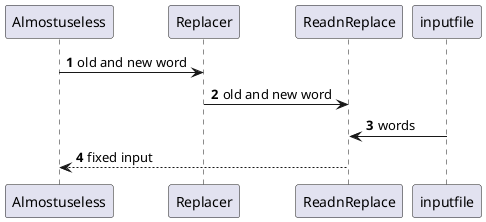 @startuml
'https://plantuml.com/sequence-diagram

autonumber

Almostuseless->Replacer: old and new word
Replacer->ReadnReplace: old and new word
ReadnReplace<-inputfile:words
Almostuseless<--ReadnReplace:fixed input
@enduml